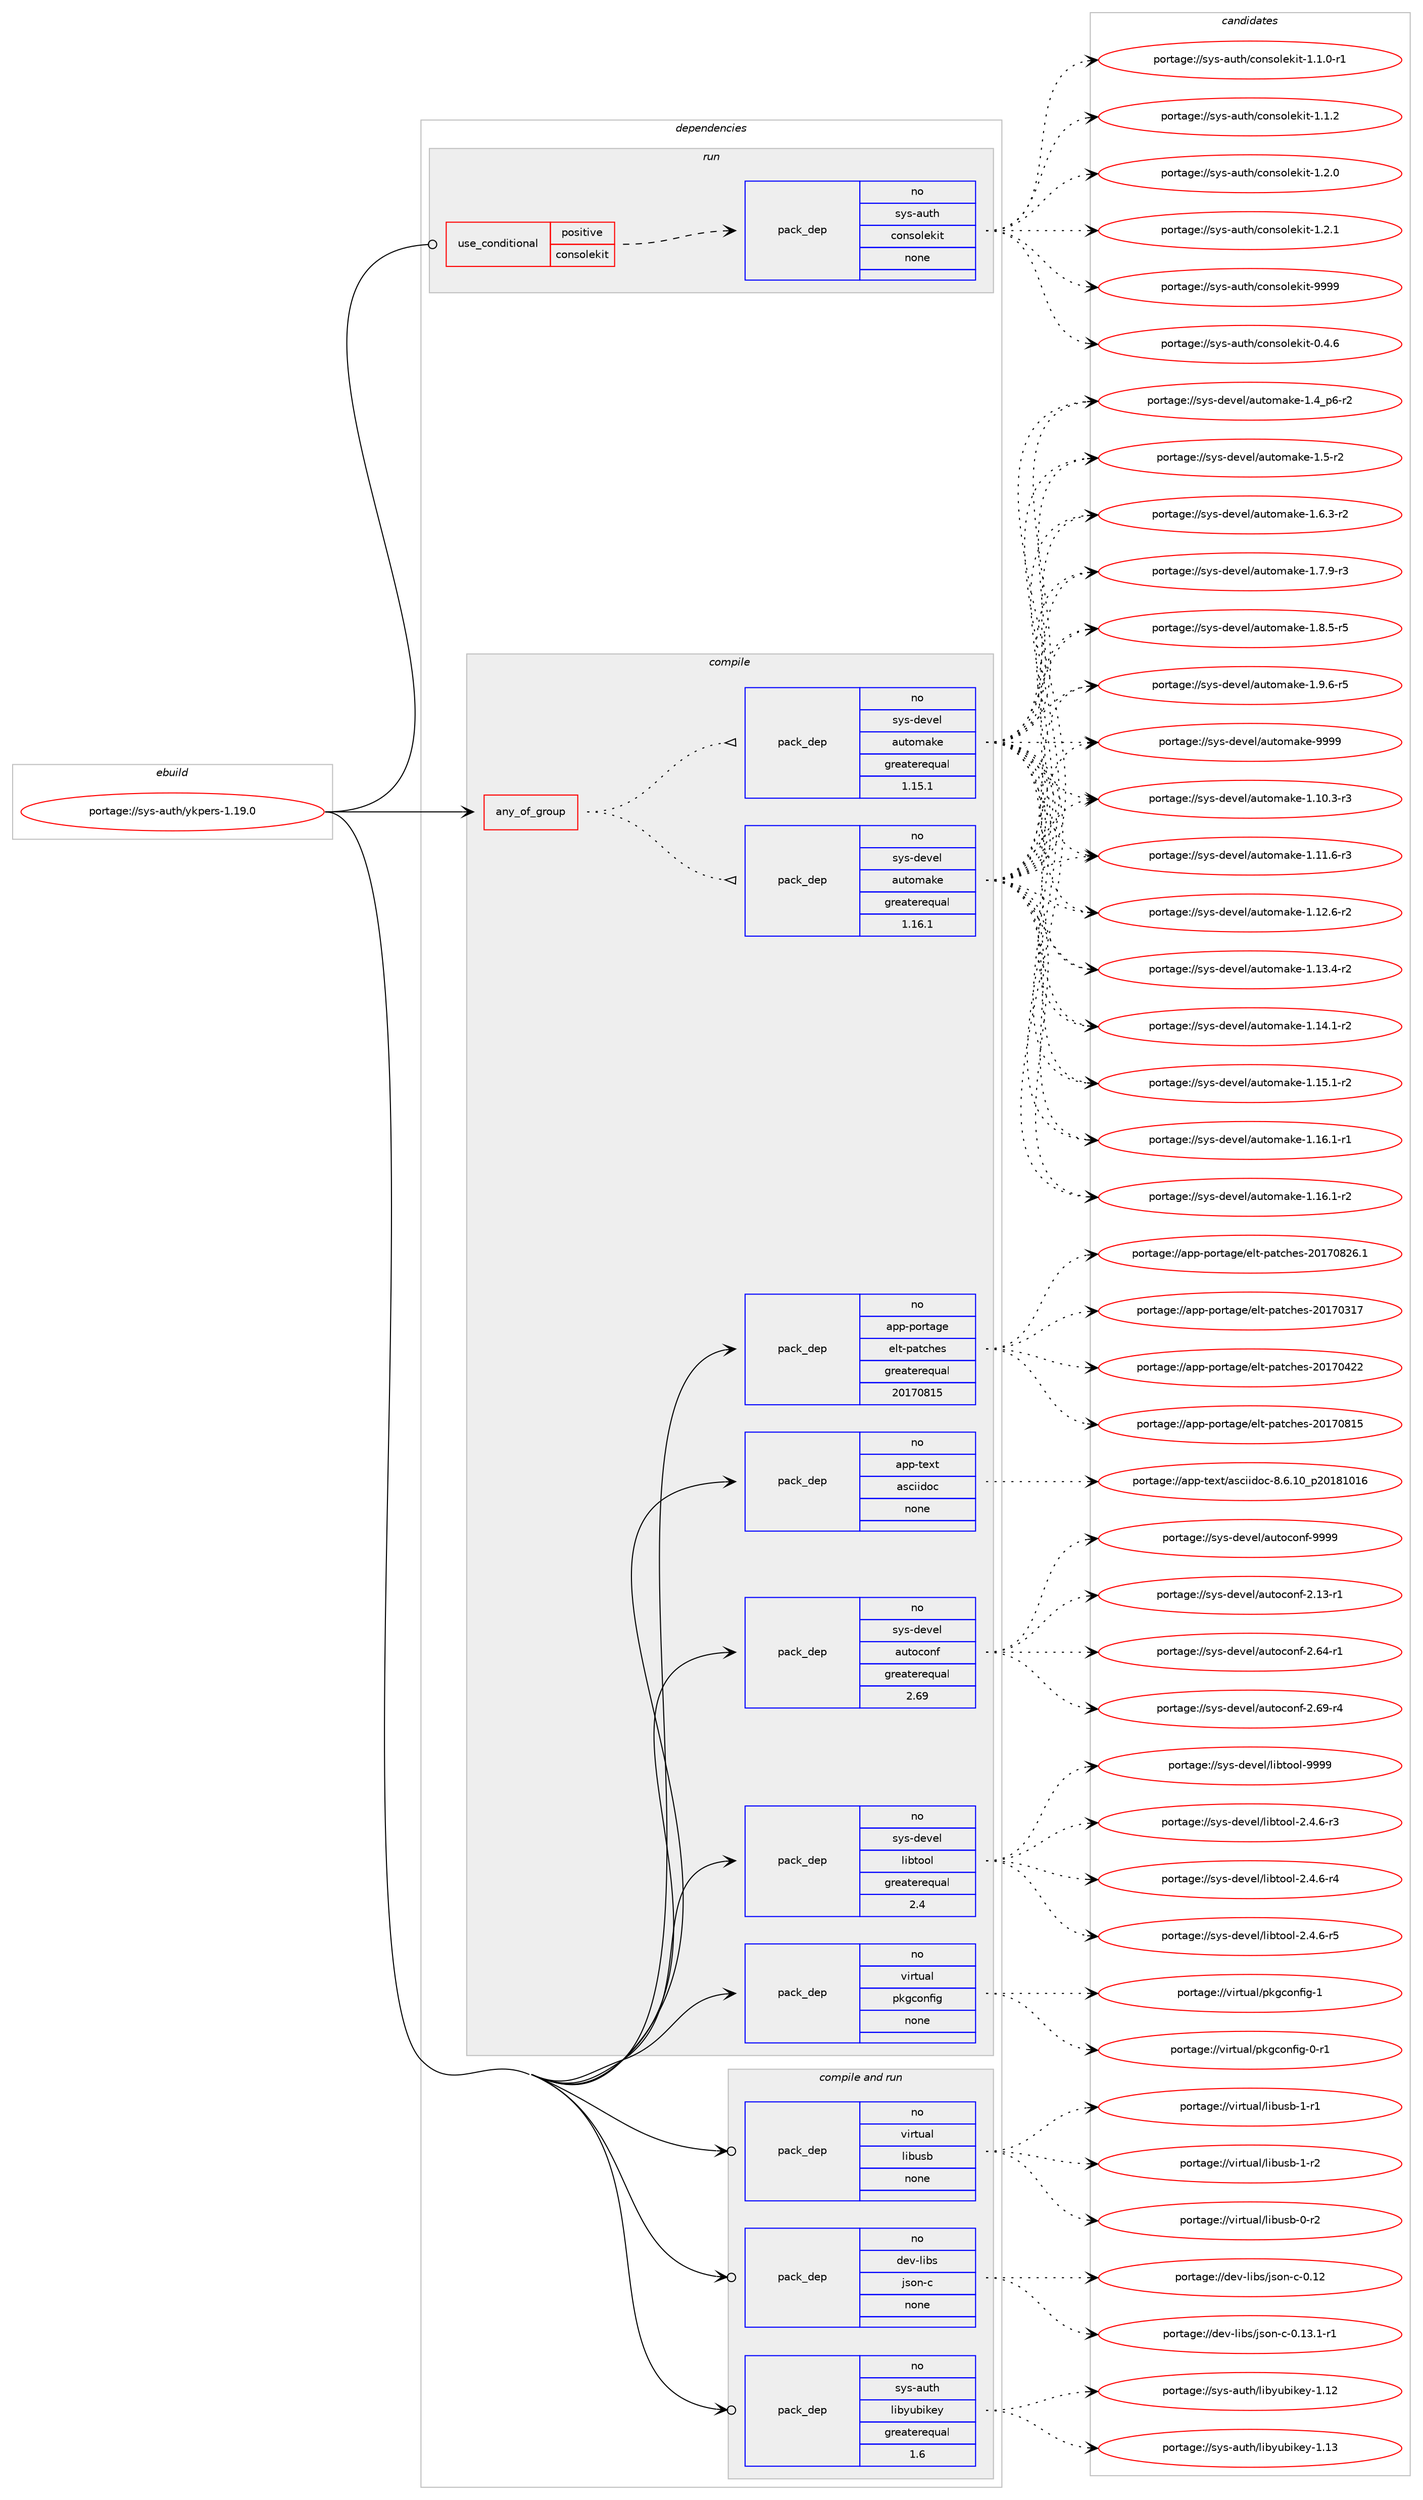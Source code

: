 digraph prolog {

# *************
# Graph options
# *************

newrank=true;
concentrate=true;
compound=true;
graph [rankdir=LR,fontname=Helvetica,fontsize=10,ranksep=1.5];#, ranksep=2.5, nodesep=0.2];
edge  [arrowhead=vee];
node  [fontname=Helvetica,fontsize=10];

# **********
# The ebuild
# **********

subgraph cluster_leftcol {
color=gray;
rank=same;
label=<<i>ebuild</i>>;
id [label="portage://sys-auth/ykpers-1.19.0", color=red, width=4, href="../sys-auth/ykpers-1.19.0.svg"];
}

# ****************
# The dependencies
# ****************

subgraph cluster_midcol {
color=gray;
label=<<i>dependencies</i>>;
subgraph cluster_compile {
fillcolor="#eeeeee";
style=filled;
label=<<i>compile</i>>;
subgraph any6703 {
dependency413896 [label=<<TABLE BORDER="0" CELLBORDER="1" CELLSPACING="0" CELLPADDING="4"><TR><TD CELLPADDING="10">any_of_group</TD></TR></TABLE>>, shape=none, color=red];subgraph pack306315 {
dependency413897 [label=<<TABLE BORDER="0" CELLBORDER="1" CELLSPACING="0" CELLPADDING="4" WIDTH="220"><TR><TD ROWSPAN="6" CELLPADDING="30">pack_dep</TD></TR><TR><TD WIDTH="110">no</TD></TR><TR><TD>sys-devel</TD></TR><TR><TD>automake</TD></TR><TR><TD>greaterequal</TD></TR><TR><TD>1.16.1</TD></TR></TABLE>>, shape=none, color=blue];
}
dependency413896:e -> dependency413897:w [weight=20,style="dotted",arrowhead="oinv"];
subgraph pack306316 {
dependency413898 [label=<<TABLE BORDER="0" CELLBORDER="1" CELLSPACING="0" CELLPADDING="4" WIDTH="220"><TR><TD ROWSPAN="6" CELLPADDING="30">pack_dep</TD></TR><TR><TD WIDTH="110">no</TD></TR><TR><TD>sys-devel</TD></TR><TR><TD>automake</TD></TR><TR><TD>greaterequal</TD></TR><TR><TD>1.15.1</TD></TR></TABLE>>, shape=none, color=blue];
}
dependency413896:e -> dependency413898:w [weight=20,style="dotted",arrowhead="oinv"];
}
id:e -> dependency413896:w [weight=20,style="solid",arrowhead="vee"];
subgraph pack306317 {
dependency413899 [label=<<TABLE BORDER="0" CELLBORDER="1" CELLSPACING="0" CELLPADDING="4" WIDTH="220"><TR><TD ROWSPAN="6" CELLPADDING="30">pack_dep</TD></TR><TR><TD WIDTH="110">no</TD></TR><TR><TD>app-portage</TD></TR><TR><TD>elt-patches</TD></TR><TR><TD>greaterequal</TD></TR><TR><TD>20170815</TD></TR></TABLE>>, shape=none, color=blue];
}
id:e -> dependency413899:w [weight=20,style="solid",arrowhead="vee"];
subgraph pack306318 {
dependency413900 [label=<<TABLE BORDER="0" CELLBORDER="1" CELLSPACING="0" CELLPADDING="4" WIDTH="220"><TR><TD ROWSPAN="6" CELLPADDING="30">pack_dep</TD></TR><TR><TD WIDTH="110">no</TD></TR><TR><TD>app-text</TD></TR><TR><TD>asciidoc</TD></TR><TR><TD>none</TD></TR><TR><TD></TD></TR></TABLE>>, shape=none, color=blue];
}
id:e -> dependency413900:w [weight=20,style="solid",arrowhead="vee"];
subgraph pack306319 {
dependency413901 [label=<<TABLE BORDER="0" CELLBORDER="1" CELLSPACING="0" CELLPADDING="4" WIDTH="220"><TR><TD ROWSPAN="6" CELLPADDING="30">pack_dep</TD></TR><TR><TD WIDTH="110">no</TD></TR><TR><TD>sys-devel</TD></TR><TR><TD>autoconf</TD></TR><TR><TD>greaterequal</TD></TR><TR><TD>2.69</TD></TR></TABLE>>, shape=none, color=blue];
}
id:e -> dependency413901:w [weight=20,style="solid",arrowhead="vee"];
subgraph pack306320 {
dependency413902 [label=<<TABLE BORDER="0" CELLBORDER="1" CELLSPACING="0" CELLPADDING="4" WIDTH="220"><TR><TD ROWSPAN="6" CELLPADDING="30">pack_dep</TD></TR><TR><TD WIDTH="110">no</TD></TR><TR><TD>sys-devel</TD></TR><TR><TD>libtool</TD></TR><TR><TD>greaterequal</TD></TR><TR><TD>2.4</TD></TR></TABLE>>, shape=none, color=blue];
}
id:e -> dependency413902:w [weight=20,style="solid",arrowhead="vee"];
subgraph pack306321 {
dependency413903 [label=<<TABLE BORDER="0" CELLBORDER="1" CELLSPACING="0" CELLPADDING="4" WIDTH="220"><TR><TD ROWSPAN="6" CELLPADDING="30">pack_dep</TD></TR><TR><TD WIDTH="110">no</TD></TR><TR><TD>virtual</TD></TR><TR><TD>pkgconfig</TD></TR><TR><TD>none</TD></TR><TR><TD></TD></TR></TABLE>>, shape=none, color=blue];
}
id:e -> dependency413903:w [weight=20,style="solid",arrowhead="vee"];
}
subgraph cluster_compileandrun {
fillcolor="#eeeeee";
style=filled;
label=<<i>compile and run</i>>;
subgraph pack306322 {
dependency413904 [label=<<TABLE BORDER="0" CELLBORDER="1" CELLSPACING="0" CELLPADDING="4" WIDTH="220"><TR><TD ROWSPAN="6" CELLPADDING="30">pack_dep</TD></TR><TR><TD WIDTH="110">no</TD></TR><TR><TD>dev-libs</TD></TR><TR><TD>json-c</TD></TR><TR><TD>none</TD></TR><TR><TD></TD></TR></TABLE>>, shape=none, color=blue];
}
id:e -> dependency413904:w [weight=20,style="solid",arrowhead="odotvee"];
subgraph pack306323 {
dependency413905 [label=<<TABLE BORDER="0" CELLBORDER="1" CELLSPACING="0" CELLPADDING="4" WIDTH="220"><TR><TD ROWSPAN="6" CELLPADDING="30">pack_dep</TD></TR><TR><TD WIDTH="110">no</TD></TR><TR><TD>sys-auth</TD></TR><TR><TD>libyubikey</TD></TR><TR><TD>greaterequal</TD></TR><TR><TD>1.6</TD></TR></TABLE>>, shape=none, color=blue];
}
id:e -> dependency413905:w [weight=20,style="solid",arrowhead="odotvee"];
subgraph pack306324 {
dependency413906 [label=<<TABLE BORDER="0" CELLBORDER="1" CELLSPACING="0" CELLPADDING="4" WIDTH="220"><TR><TD ROWSPAN="6" CELLPADDING="30">pack_dep</TD></TR><TR><TD WIDTH="110">no</TD></TR><TR><TD>virtual</TD></TR><TR><TD>libusb</TD></TR><TR><TD>none</TD></TR><TR><TD></TD></TR></TABLE>>, shape=none, color=blue];
}
id:e -> dependency413906:w [weight=20,style="solid",arrowhead="odotvee"];
}
subgraph cluster_run {
fillcolor="#eeeeee";
style=filled;
label=<<i>run</i>>;
subgraph cond100660 {
dependency413907 [label=<<TABLE BORDER="0" CELLBORDER="1" CELLSPACING="0" CELLPADDING="4"><TR><TD ROWSPAN="3" CELLPADDING="10">use_conditional</TD></TR><TR><TD>positive</TD></TR><TR><TD>consolekit</TD></TR></TABLE>>, shape=none, color=red];
subgraph pack306325 {
dependency413908 [label=<<TABLE BORDER="0" CELLBORDER="1" CELLSPACING="0" CELLPADDING="4" WIDTH="220"><TR><TD ROWSPAN="6" CELLPADDING="30">pack_dep</TD></TR><TR><TD WIDTH="110">no</TD></TR><TR><TD>sys-auth</TD></TR><TR><TD>consolekit</TD></TR><TR><TD>none</TD></TR><TR><TD></TD></TR></TABLE>>, shape=none, color=blue];
}
dependency413907:e -> dependency413908:w [weight=20,style="dashed",arrowhead="vee"];
}
id:e -> dependency413907:w [weight=20,style="solid",arrowhead="odot"];
}
}

# **************
# The candidates
# **************

subgraph cluster_choices {
rank=same;
color=gray;
label=<<i>candidates</i>>;

subgraph choice306315 {
color=black;
nodesep=1;
choiceportage11512111545100101118101108479711711611110997107101454946494846514511451 [label="portage://sys-devel/automake-1.10.3-r3", color=red, width=4,href="../sys-devel/automake-1.10.3-r3.svg"];
choiceportage11512111545100101118101108479711711611110997107101454946494946544511451 [label="portage://sys-devel/automake-1.11.6-r3", color=red, width=4,href="../sys-devel/automake-1.11.6-r3.svg"];
choiceportage11512111545100101118101108479711711611110997107101454946495046544511450 [label="portage://sys-devel/automake-1.12.6-r2", color=red, width=4,href="../sys-devel/automake-1.12.6-r2.svg"];
choiceportage11512111545100101118101108479711711611110997107101454946495146524511450 [label="portage://sys-devel/automake-1.13.4-r2", color=red, width=4,href="../sys-devel/automake-1.13.4-r2.svg"];
choiceportage11512111545100101118101108479711711611110997107101454946495246494511450 [label="portage://sys-devel/automake-1.14.1-r2", color=red, width=4,href="../sys-devel/automake-1.14.1-r2.svg"];
choiceportage11512111545100101118101108479711711611110997107101454946495346494511450 [label="portage://sys-devel/automake-1.15.1-r2", color=red, width=4,href="../sys-devel/automake-1.15.1-r2.svg"];
choiceportage11512111545100101118101108479711711611110997107101454946495446494511449 [label="portage://sys-devel/automake-1.16.1-r1", color=red, width=4,href="../sys-devel/automake-1.16.1-r1.svg"];
choiceportage11512111545100101118101108479711711611110997107101454946495446494511450 [label="portage://sys-devel/automake-1.16.1-r2", color=red, width=4,href="../sys-devel/automake-1.16.1-r2.svg"];
choiceportage115121115451001011181011084797117116111109971071014549465295112544511450 [label="portage://sys-devel/automake-1.4_p6-r2", color=red, width=4,href="../sys-devel/automake-1.4_p6-r2.svg"];
choiceportage11512111545100101118101108479711711611110997107101454946534511450 [label="portage://sys-devel/automake-1.5-r2", color=red, width=4,href="../sys-devel/automake-1.5-r2.svg"];
choiceportage115121115451001011181011084797117116111109971071014549465446514511450 [label="portage://sys-devel/automake-1.6.3-r2", color=red, width=4,href="../sys-devel/automake-1.6.3-r2.svg"];
choiceportage115121115451001011181011084797117116111109971071014549465546574511451 [label="portage://sys-devel/automake-1.7.9-r3", color=red, width=4,href="../sys-devel/automake-1.7.9-r3.svg"];
choiceportage115121115451001011181011084797117116111109971071014549465646534511453 [label="portage://sys-devel/automake-1.8.5-r5", color=red, width=4,href="../sys-devel/automake-1.8.5-r5.svg"];
choiceportage115121115451001011181011084797117116111109971071014549465746544511453 [label="portage://sys-devel/automake-1.9.6-r5", color=red, width=4,href="../sys-devel/automake-1.9.6-r5.svg"];
choiceportage115121115451001011181011084797117116111109971071014557575757 [label="portage://sys-devel/automake-9999", color=red, width=4,href="../sys-devel/automake-9999.svg"];
dependency413897:e -> choiceportage11512111545100101118101108479711711611110997107101454946494846514511451:w [style=dotted,weight="100"];
dependency413897:e -> choiceportage11512111545100101118101108479711711611110997107101454946494946544511451:w [style=dotted,weight="100"];
dependency413897:e -> choiceportage11512111545100101118101108479711711611110997107101454946495046544511450:w [style=dotted,weight="100"];
dependency413897:e -> choiceportage11512111545100101118101108479711711611110997107101454946495146524511450:w [style=dotted,weight="100"];
dependency413897:e -> choiceportage11512111545100101118101108479711711611110997107101454946495246494511450:w [style=dotted,weight="100"];
dependency413897:e -> choiceportage11512111545100101118101108479711711611110997107101454946495346494511450:w [style=dotted,weight="100"];
dependency413897:e -> choiceportage11512111545100101118101108479711711611110997107101454946495446494511449:w [style=dotted,weight="100"];
dependency413897:e -> choiceportage11512111545100101118101108479711711611110997107101454946495446494511450:w [style=dotted,weight="100"];
dependency413897:e -> choiceportage115121115451001011181011084797117116111109971071014549465295112544511450:w [style=dotted,weight="100"];
dependency413897:e -> choiceportage11512111545100101118101108479711711611110997107101454946534511450:w [style=dotted,weight="100"];
dependency413897:e -> choiceportage115121115451001011181011084797117116111109971071014549465446514511450:w [style=dotted,weight="100"];
dependency413897:e -> choiceportage115121115451001011181011084797117116111109971071014549465546574511451:w [style=dotted,weight="100"];
dependency413897:e -> choiceportage115121115451001011181011084797117116111109971071014549465646534511453:w [style=dotted,weight="100"];
dependency413897:e -> choiceportage115121115451001011181011084797117116111109971071014549465746544511453:w [style=dotted,weight="100"];
dependency413897:e -> choiceportage115121115451001011181011084797117116111109971071014557575757:w [style=dotted,weight="100"];
}
subgraph choice306316 {
color=black;
nodesep=1;
choiceportage11512111545100101118101108479711711611110997107101454946494846514511451 [label="portage://sys-devel/automake-1.10.3-r3", color=red, width=4,href="../sys-devel/automake-1.10.3-r3.svg"];
choiceportage11512111545100101118101108479711711611110997107101454946494946544511451 [label="portage://sys-devel/automake-1.11.6-r3", color=red, width=4,href="../sys-devel/automake-1.11.6-r3.svg"];
choiceportage11512111545100101118101108479711711611110997107101454946495046544511450 [label="portage://sys-devel/automake-1.12.6-r2", color=red, width=4,href="../sys-devel/automake-1.12.6-r2.svg"];
choiceportage11512111545100101118101108479711711611110997107101454946495146524511450 [label="portage://sys-devel/automake-1.13.4-r2", color=red, width=4,href="../sys-devel/automake-1.13.4-r2.svg"];
choiceportage11512111545100101118101108479711711611110997107101454946495246494511450 [label="portage://sys-devel/automake-1.14.1-r2", color=red, width=4,href="../sys-devel/automake-1.14.1-r2.svg"];
choiceportage11512111545100101118101108479711711611110997107101454946495346494511450 [label="portage://sys-devel/automake-1.15.1-r2", color=red, width=4,href="../sys-devel/automake-1.15.1-r2.svg"];
choiceportage11512111545100101118101108479711711611110997107101454946495446494511449 [label="portage://sys-devel/automake-1.16.1-r1", color=red, width=4,href="../sys-devel/automake-1.16.1-r1.svg"];
choiceportage11512111545100101118101108479711711611110997107101454946495446494511450 [label="portage://sys-devel/automake-1.16.1-r2", color=red, width=4,href="../sys-devel/automake-1.16.1-r2.svg"];
choiceportage115121115451001011181011084797117116111109971071014549465295112544511450 [label="portage://sys-devel/automake-1.4_p6-r2", color=red, width=4,href="../sys-devel/automake-1.4_p6-r2.svg"];
choiceportage11512111545100101118101108479711711611110997107101454946534511450 [label="portage://sys-devel/automake-1.5-r2", color=red, width=4,href="../sys-devel/automake-1.5-r2.svg"];
choiceportage115121115451001011181011084797117116111109971071014549465446514511450 [label="portage://sys-devel/automake-1.6.3-r2", color=red, width=4,href="../sys-devel/automake-1.6.3-r2.svg"];
choiceportage115121115451001011181011084797117116111109971071014549465546574511451 [label="portage://sys-devel/automake-1.7.9-r3", color=red, width=4,href="../sys-devel/automake-1.7.9-r3.svg"];
choiceportage115121115451001011181011084797117116111109971071014549465646534511453 [label="portage://sys-devel/automake-1.8.5-r5", color=red, width=4,href="../sys-devel/automake-1.8.5-r5.svg"];
choiceportage115121115451001011181011084797117116111109971071014549465746544511453 [label="portage://sys-devel/automake-1.9.6-r5", color=red, width=4,href="../sys-devel/automake-1.9.6-r5.svg"];
choiceportage115121115451001011181011084797117116111109971071014557575757 [label="portage://sys-devel/automake-9999", color=red, width=4,href="../sys-devel/automake-9999.svg"];
dependency413898:e -> choiceportage11512111545100101118101108479711711611110997107101454946494846514511451:w [style=dotted,weight="100"];
dependency413898:e -> choiceportage11512111545100101118101108479711711611110997107101454946494946544511451:w [style=dotted,weight="100"];
dependency413898:e -> choiceportage11512111545100101118101108479711711611110997107101454946495046544511450:w [style=dotted,weight="100"];
dependency413898:e -> choiceportage11512111545100101118101108479711711611110997107101454946495146524511450:w [style=dotted,weight="100"];
dependency413898:e -> choiceportage11512111545100101118101108479711711611110997107101454946495246494511450:w [style=dotted,weight="100"];
dependency413898:e -> choiceportage11512111545100101118101108479711711611110997107101454946495346494511450:w [style=dotted,weight="100"];
dependency413898:e -> choiceportage11512111545100101118101108479711711611110997107101454946495446494511449:w [style=dotted,weight="100"];
dependency413898:e -> choiceportage11512111545100101118101108479711711611110997107101454946495446494511450:w [style=dotted,weight="100"];
dependency413898:e -> choiceportage115121115451001011181011084797117116111109971071014549465295112544511450:w [style=dotted,weight="100"];
dependency413898:e -> choiceportage11512111545100101118101108479711711611110997107101454946534511450:w [style=dotted,weight="100"];
dependency413898:e -> choiceportage115121115451001011181011084797117116111109971071014549465446514511450:w [style=dotted,weight="100"];
dependency413898:e -> choiceportage115121115451001011181011084797117116111109971071014549465546574511451:w [style=dotted,weight="100"];
dependency413898:e -> choiceportage115121115451001011181011084797117116111109971071014549465646534511453:w [style=dotted,weight="100"];
dependency413898:e -> choiceportage115121115451001011181011084797117116111109971071014549465746544511453:w [style=dotted,weight="100"];
dependency413898:e -> choiceportage115121115451001011181011084797117116111109971071014557575757:w [style=dotted,weight="100"];
}
subgraph choice306317 {
color=black;
nodesep=1;
choiceportage97112112451121111141169710310147101108116451129711699104101115455048495548514955 [label="portage://app-portage/elt-patches-20170317", color=red, width=4,href="../app-portage/elt-patches-20170317.svg"];
choiceportage97112112451121111141169710310147101108116451129711699104101115455048495548525050 [label="portage://app-portage/elt-patches-20170422", color=red, width=4,href="../app-portage/elt-patches-20170422.svg"];
choiceportage97112112451121111141169710310147101108116451129711699104101115455048495548564953 [label="portage://app-portage/elt-patches-20170815", color=red, width=4,href="../app-portage/elt-patches-20170815.svg"];
choiceportage971121124511211111411697103101471011081164511297116991041011154550484955485650544649 [label="portage://app-portage/elt-patches-20170826.1", color=red, width=4,href="../app-portage/elt-patches-20170826.1.svg"];
dependency413899:e -> choiceportage97112112451121111141169710310147101108116451129711699104101115455048495548514955:w [style=dotted,weight="100"];
dependency413899:e -> choiceportage97112112451121111141169710310147101108116451129711699104101115455048495548525050:w [style=dotted,weight="100"];
dependency413899:e -> choiceportage97112112451121111141169710310147101108116451129711699104101115455048495548564953:w [style=dotted,weight="100"];
dependency413899:e -> choiceportage971121124511211111411697103101471011081164511297116991041011154550484955485650544649:w [style=dotted,weight="100"];
}
subgraph choice306318 {
color=black;
nodesep=1;
choiceportage97112112451161011201164797115991051051001119945564654464948951125048495649484954 [label="portage://app-text/asciidoc-8.6.10_p20181016", color=red, width=4,href="../app-text/asciidoc-8.6.10_p20181016.svg"];
dependency413900:e -> choiceportage97112112451161011201164797115991051051001119945564654464948951125048495649484954:w [style=dotted,weight="100"];
}
subgraph choice306319 {
color=black;
nodesep=1;
choiceportage1151211154510010111810110847971171161119911111010245504649514511449 [label="portage://sys-devel/autoconf-2.13-r1", color=red, width=4,href="../sys-devel/autoconf-2.13-r1.svg"];
choiceportage1151211154510010111810110847971171161119911111010245504654524511449 [label="portage://sys-devel/autoconf-2.64-r1", color=red, width=4,href="../sys-devel/autoconf-2.64-r1.svg"];
choiceportage1151211154510010111810110847971171161119911111010245504654574511452 [label="portage://sys-devel/autoconf-2.69-r4", color=red, width=4,href="../sys-devel/autoconf-2.69-r4.svg"];
choiceportage115121115451001011181011084797117116111991111101024557575757 [label="portage://sys-devel/autoconf-9999", color=red, width=4,href="../sys-devel/autoconf-9999.svg"];
dependency413901:e -> choiceportage1151211154510010111810110847971171161119911111010245504649514511449:w [style=dotted,weight="100"];
dependency413901:e -> choiceportage1151211154510010111810110847971171161119911111010245504654524511449:w [style=dotted,weight="100"];
dependency413901:e -> choiceportage1151211154510010111810110847971171161119911111010245504654574511452:w [style=dotted,weight="100"];
dependency413901:e -> choiceportage115121115451001011181011084797117116111991111101024557575757:w [style=dotted,weight="100"];
}
subgraph choice306320 {
color=black;
nodesep=1;
choiceportage1151211154510010111810110847108105981161111111084550465246544511451 [label="portage://sys-devel/libtool-2.4.6-r3", color=red, width=4,href="../sys-devel/libtool-2.4.6-r3.svg"];
choiceportage1151211154510010111810110847108105981161111111084550465246544511452 [label="portage://sys-devel/libtool-2.4.6-r4", color=red, width=4,href="../sys-devel/libtool-2.4.6-r4.svg"];
choiceportage1151211154510010111810110847108105981161111111084550465246544511453 [label="portage://sys-devel/libtool-2.4.6-r5", color=red, width=4,href="../sys-devel/libtool-2.4.6-r5.svg"];
choiceportage1151211154510010111810110847108105981161111111084557575757 [label="portage://sys-devel/libtool-9999", color=red, width=4,href="../sys-devel/libtool-9999.svg"];
dependency413902:e -> choiceportage1151211154510010111810110847108105981161111111084550465246544511451:w [style=dotted,weight="100"];
dependency413902:e -> choiceportage1151211154510010111810110847108105981161111111084550465246544511452:w [style=dotted,weight="100"];
dependency413902:e -> choiceportage1151211154510010111810110847108105981161111111084550465246544511453:w [style=dotted,weight="100"];
dependency413902:e -> choiceportage1151211154510010111810110847108105981161111111084557575757:w [style=dotted,weight="100"];
}
subgraph choice306321 {
color=black;
nodesep=1;
choiceportage11810511411611797108471121071039911111010210510345484511449 [label="portage://virtual/pkgconfig-0-r1", color=red, width=4,href="../virtual/pkgconfig-0-r1.svg"];
choiceportage1181051141161179710847112107103991111101021051034549 [label="portage://virtual/pkgconfig-1", color=red, width=4,href="../virtual/pkgconfig-1.svg"];
dependency413903:e -> choiceportage11810511411611797108471121071039911111010210510345484511449:w [style=dotted,weight="100"];
dependency413903:e -> choiceportage1181051141161179710847112107103991111101021051034549:w [style=dotted,weight="100"];
}
subgraph choice306322 {
color=black;
nodesep=1;
choiceportage10010111845108105981154710611511111045994548464950 [label="portage://dev-libs/json-c-0.12", color=red, width=4,href="../dev-libs/json-c-0.12.svg"];
choiceportage1001011184510810598115471061151111104599454846495146494511449 [label="portage://dev-libs/json-c-0.13.1-r1", color=red, width=4,href="../dev-libs/json-c-0.13.1-r1.svg"];
dependency413904:e -> choiceportage10010111845108105981154710611511111045994548464950:w [style=dotted,weight="100"];
dependency413904:e -> choiceportage1001011184510810598115471061151111104599454846495146494511449:w [style=dotted,weight="100"];
}
subgraph choice306323 {
color=black;
nodesep=1;
choiceportage11512111545971171161044710810598121117981051071011214549464950 [label="portage://sys-auth/libyubikey-1.12", color=red, width=4,href="../sys-auth/libyubikey-1.12.svg"];
choiceportage11512111545971171161044710810598121117981051071011214549464951 [label="portage://sys-auth/libyubikey-1.13", color=red, width=4,href="../sys-auth/libyubikey-1.13.svg"];
dependency413905:e -> choiceportage11512111545971171161044710810598121117981051071011214549464950:w [style=dotted,weight="100"];
dependency413905:e -> choiceportage11512111545971171161044710810598121117981051071011214549464951:w [style=dotted,weight="100"];
}
subgraph choice306324 {
color=black;
nodesep=1;
choiceportage1181051141161179710847108105981171159845484511450 [label="portage://virtual/libusb-0-r2", color=red, width=4,href="../virtual/libusb-0-r2.svg"];
choiceportage1181051141161179710847108105981171159845494511449 [label="portage://virtual/libusb-1-r1", color=red, width=4,href="../virtual/libusb-1-r1.svg"];
choiceportage1181051141161179710847108105981171159845494511450 [label="portage://virtual/libusb-1-r2", color=red, width=4,href="../virtual/libusb-1-r2.svg"];
dependency413906:e -> choiceportage1181051141161179710847108105981171159845484511450:w [style=dotted,weight="100"];
dependency413906:e -> choiceportage1181051141161179710847108105981171159845494511449:w [style=dotted,weight="100"];
dependency413906:e -> choiceportage1181051141161179710847108105981171159845494511450:w [style=dotted,weight="100"];
}
subgraph choice306325 {
color=black;
nodesep=1;
choiceportage11512111545971171161044799111110115111108101107105116454846524654 [label="portage://sys-auth/consolekit-0.4.6", color=red, width=4,href="../sys-auth/consolekit-0.4.6.svg"];
choiceportage115121115459711711610447991111101151111081011071051164549464946484511449 [label="portage://sys-auth/consolekit-1.1.0-r1", color=red, width=4,href="../sys-auth/consolekit-1.1.0-r1.svg"];
choiceportage11512111545971171161044799111110115111108101107105116454946494650 [label="portage://sys-auth/consolekit-1.1.2", color=red, width=4,href="../sys-auth/consolekit-1.1.2.svg"];
choiceportage11512111545971171161044799111110115111108101107105116454946504648 [label="portage://sys-auth/consolekit-1.2.0", color=red, width=4,href="../sys-auth/consolekit-1.2.0.svg"];
choiceportage11512111545971171161044799111110115111108101107105116454946504649 [label="portage://sys-auth/consolekit-1.2.1", color=red, width=4,href="../sys-auth/consolekit-1.2.1.svg"];
choiceportage115121115459711711610447991111101151111081011071051164557575757 [label="portage://sys-auth/consolekit-9999", color=red, width=4,href="../sys-auth/consolekit-9999.svg"];
dependency413908:e -> choiceportage11512111545971171161044799111110115111108101107105116454846524654:w [style=dotted,weight="100"];
dependency413908:e -> choiceportage115121115459711711610447991111101151111081011071051164549464946484511449:w [style=dotted,weight="100"];
dependency413908:e -> choiceportage11512111545971171161044799111110115111108101107105116454946494650:w [style=dotted,weight="100"];
dependency413908:e -> choiceportage11512111545971171161044799111110115111108101107105116454946504648:w [style=dotted,weight="100"];
dependency413908:e -> choiceportage11512111545971171161044799111110115111108101107105116454946504649:w [style=dotted,weight="100"];
dependency413908:e -> choiceportage115121115459711711610447991111101151111081011071051164557575757:w [style=dotted,weight="100"];
}
}

}
